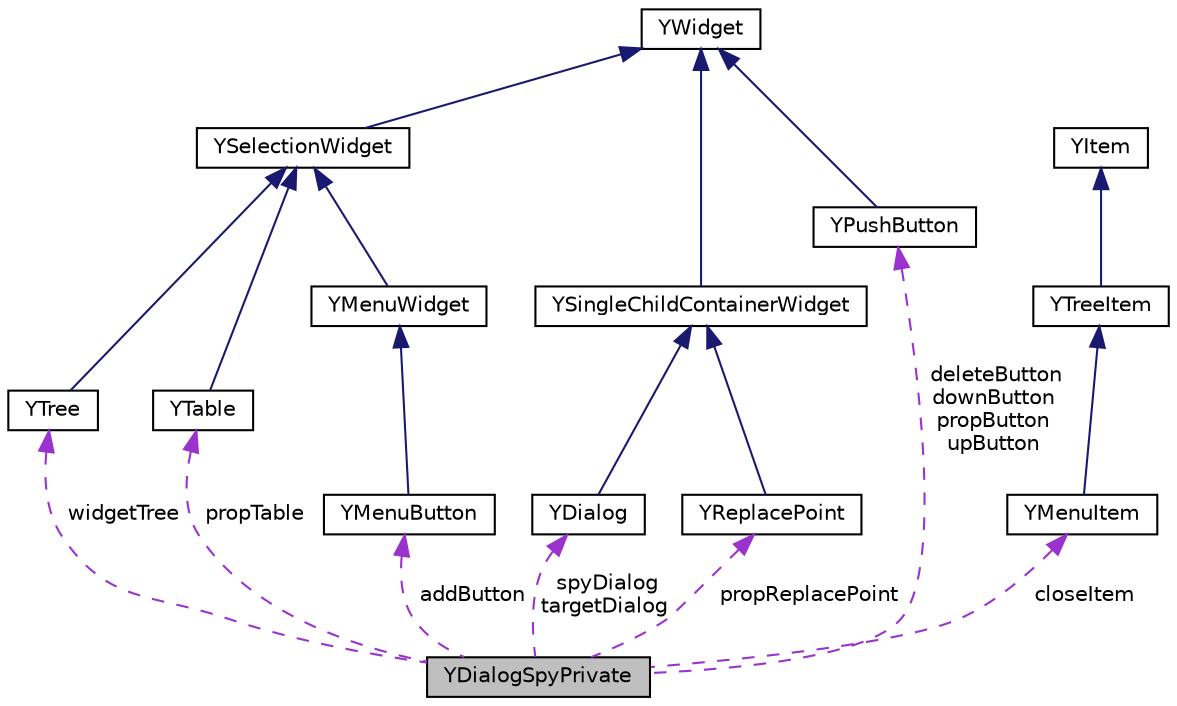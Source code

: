 digraph "YDialogSpyPrivate"
{
 // LATEX_PDF_SIZE
  edge [fontname="Helvetica",fontsize="10",labelfontname="Helvetica",labelfontsize="10"];
  node [fontname="Helvetica",fontsize="10",shape=record];
  Node1 [label="YDialogSpyPrivate",height=0.2,width=0.4,color="black", fillcolor="grey75", style="filled", fontcolor="black",tooltip=" "];
  Node2 -> Node1 [dir="back",color="darkorchid3",fontsize="10",style="dashed",label=" widgetTree" ,fontname="Helvetica"];
  Node2 [label="YTree",height=0.2,width=0.4,color="black", fillcolor="white", style="filled",URL="$classYTree.html",tooltip=" "];
  Node3 -> Node2 [dir="back",color="midnightblue",fontsize="10",style="solid",fontname="Helvetica"];
  Node3 [label="YSelectionWidget",height=0.2,width=0.4,color="black", fillcolor="white", style="filled",URL="$classYSelectionWidget.html",tooltip=" "];
  Node4 -> Node3 [dir="back",color="midnightblue",fontsize="10",style="solid",fontname="Helvetica"];
  Node4 [label="YWidget",height=0.2,width=0.4,color="black", fillcolor="white", style="filled",URL="$classYWidget.html",tooltip=" "];
  Node5 -> Node1 [dir="back",color="darkorchid3",fontsize="10",style="dashed",label=" spyDialog\ntargetDialog" ,fontname="Helvetica"];
  Node5 [label="YDialog",height=0.2,width=0.4,color="black", fillcolor="white", style="filled",URL="$classYDialog.html",tooltip=" "];
  Node6 -> Node5 [dir="back",color="midnightblue",fontsize="10",style="solid",fontname="Helvetica"];
  Node6 [label="YSingleChildContainerWidget",height=0.2,width=0.4,color="black", fillcolor="white", style="filled",URL="$classYSingleChildContainerWidget.html",tooltip=" "];
  Node4 -> Node6 [dir="back",color="midnightblue",fontsize="10",style="solid",fontname="Helvetica"];
  Node7 -> Node1 [dir="back",color="darkorchid3",fontsize="10",style="dashed",label=" closeItem" ,fontname="Helvetica"];
  Node7 [label="YMenuItem",height=0.2,width=0.4,color="black", fillcolor="white", style="filled",URL="$classYMenuItem.html",tooltip=" "];
  Node8 -> Node7 [dir="back",color="midnightblue",fontsize="10",style="solid",fontname="Helvetica"];
  Node8 [label="YTreeItem",height=0.2,width=0.4,color="black", fillcolor="white", style="filled",URL="$classYTreeItem.html",tooltip=" "];
  Node9 -> Node8 [dir="back",color="midnightblue",fontsize="10",style="solid",fontname="Helvetica"];
  Node9 [label="YItem",height=0.2,width=0.4,color="black", fillcolor="white", style="filled",URL="$classYItem.html",tooltip=" "];
  Node10 -> Node1 [dir="back",color="darkorchid3",fontsize="10",style="dashed",label=" propTable" ,fontname="Helvetica"];
  Node10 [label="YTable",height=0.2,width=0.4,color="black", fillcolor="white", style="filled",URL="$classYTable.html",tooltip=" "];
  Node3 -> Node10 [dir="back",color="midnightblue",fontsize="10",style="solid",fontname="Helvetica"];
  Node11 -> Node1 [dir="back",color="darkorchid3",fontsize="10",style="dashed",label=" propReplacePoint" ,fontname="Helvetica"];
  Node11 [label="YReplacePoint",height=0.2,width=0.4,color="black", fillcolor="white", style="filled",URL="$classYReplacePoint.html",tooltip=" "];
  Node6 -> Node11 [dir="back",color="midnightblue",fontsize="10",style="solid",fontname="Helvetica"];
  Node12 -> Node1 [dir="back",color="darkorchid3",fontsize="10",style="dashed",label=" addButton" ,fontname="Helvetica"];
  Node12 [label="YMenuButton",height=0.2,width=0.4,color="black", fillcolor="white", style="filled",URL="$classYMenuButton.html",tooltip=" "];
  Node13 -> Node12 [dir="back",color="midnightblue",fontsize="10",style="solid",fontname="Helvetica"];
  Node13 [label="YMenuWidget",height=0.2,width=0.4,color="black", fillcolor="white", style="filled",URL="$classYMenuWidget.html",tooltip=" "];
  Node3 -> Node13 [dir="back",color="midnightblue",fontsize="10",style="solid",fontname="Helvetica"];
  Node14 -> Node1 [dir="back",color="darkorchid3",fontsize="10",style="dashed",label=" deleteButton\ndownButton\npropButton\nupButton" ,fontname="Helvetica"];
  Node14 [label="YPushButton",height=0.2,width=0.4,color="black", fillcolor="white", style="filled",URL="$classYPushButton.html",tooltip=" "];
  Node4 -> Node14 [dir="back",color="midnightblue",fontsize="10",style="solid",fontname="Helvetica"];
}
